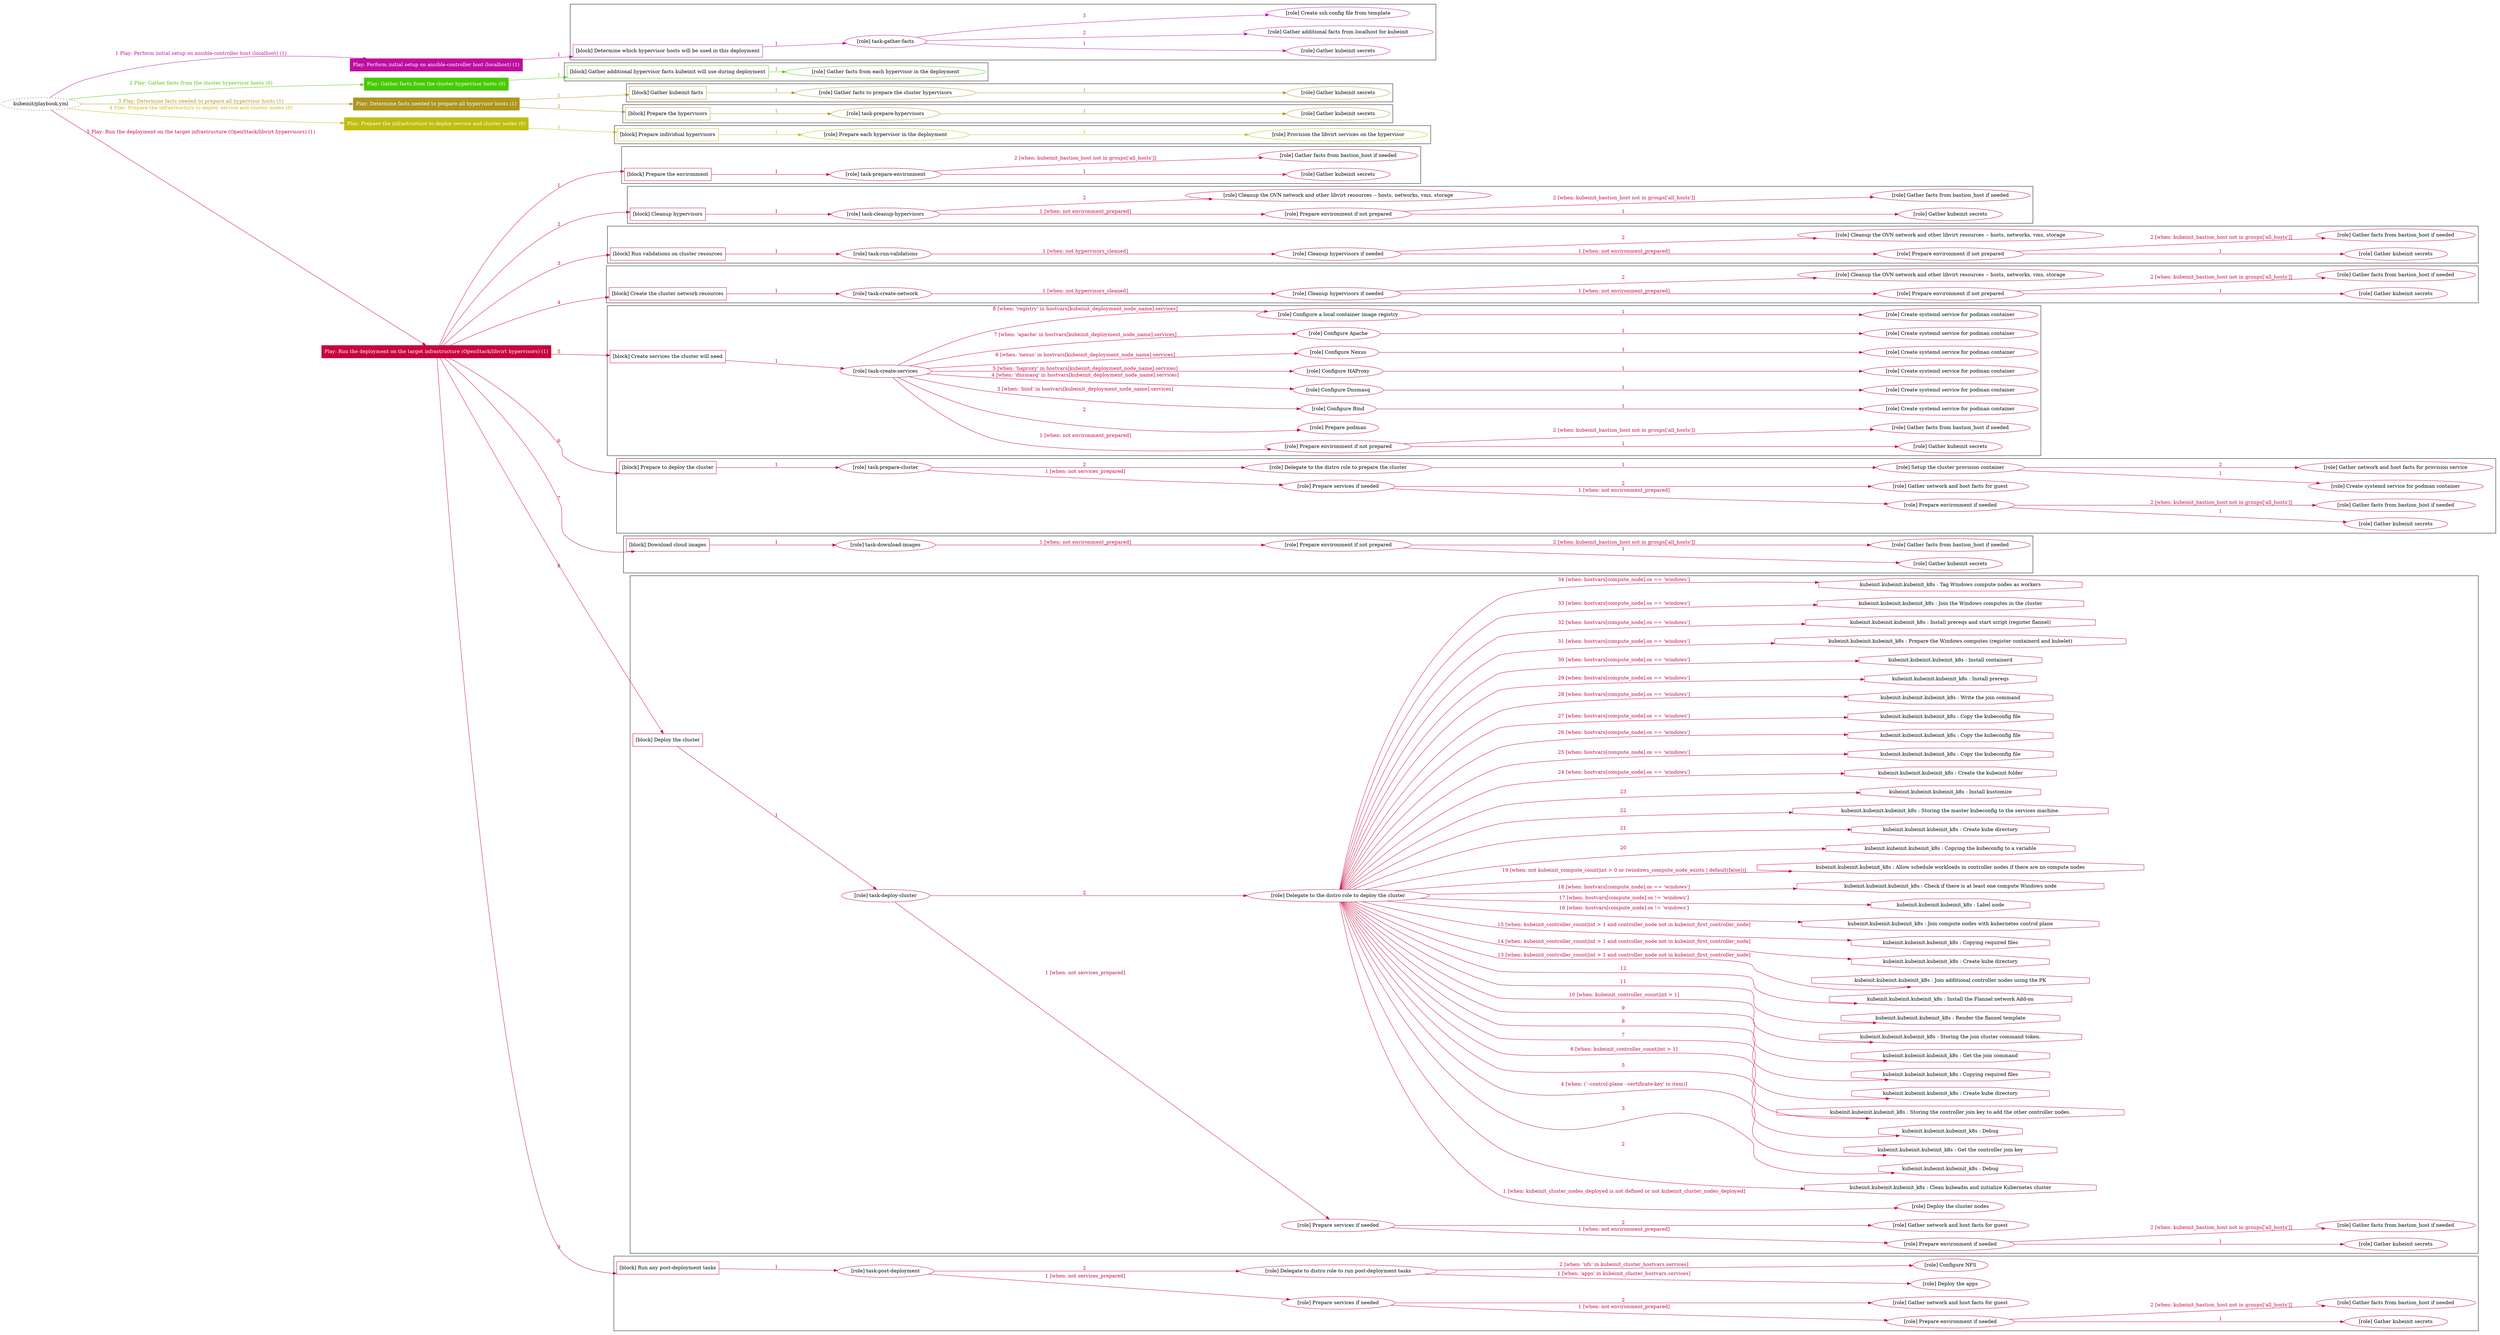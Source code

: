 digraph {
	graph [concentrate=true ordering=in rankdir=LR ratio=fill]
	edge [esep=5 sep=10]
	"kubeinit/playbook.yml" [URL="/home/runner/work/kubeinit/kubeinit/kubeinit/playbook.yml" id=playbook_7e9d9789 style=dotted]
	"kubeinit/playbook.yml" -> play_174fb2a6 [label="1 Play: Perform initial setup on ansible-controller host (localhost) (1)" color="#bf0da0" fontcolor="#bf0da0" id=edge_play_174fb2a6 labeltooltip="1 Play: Perform initial setup on ansible-controller host (localhost) (1)" tooltip="1 Play: Perform initial setup on ansible-controller host (localhost) (1)"]
	subgraph "Play: Perform initial setup on ansible-controller host (localhost) (1)" {
		play_174fb2a6 [label="Play: Perform initial setup on ansible-controller host (localhost) (1)" URL="/home/runner/work/kubeinit/kubeinit/kubeinit/playbook.yml" color="#bf0da0" fontcolor="#ffffff" id=play_174fb2a6 shape=box style=filled tooltip=localhost]
		play_174fb2a6 -> block_7e02bf83 [label=1 color="#bf0da0" fontcolor="#bf0da0" id=edge_block_7e02bf83 labeltooltip=1 tooltip=1]
		subgraph cluster_block_7e02bf83 {
			block_7e02bf83 [label="[block] Determine which hypervisor hosts will be used in this deployment" URL="/home/runner/work/kubeinit/kubeinit/kubeinit/playbook.yml" color="#bf0da0" id=block_7e02bf83 labeltooltip="Determine which hypervisor hosts will be used in this deployment" shape=box tooltip="Determine which hypervisor hosts will be used in this deployment"]
			block_7e02bf83 -> role_c7c8ac6f [label="1 " color="#bf0da0" fontcolor="#bf0da0" id=edge_role_c7c8ac6f labeltooltip="1 " tooltip="1 "]
			subgraph "task-gather-facts" {
				role_c7c8ac6f [label="[role] task-gather-facts" URL="/home/runner/work/kubeinit/kubeinit/kubeinit/playbook.yml" color="#bf0da0" id=role_c7c8ac6f tooltip="task-gather-facts"]
				role_c7c8ac6f -> role_f4f56c08 [label="1 " color="#bf0da0" fontcolor="#bf0da0" id=edge_role_f4f56c08 labeltooltip="1 " tooltip="1 "]
				subgraph "Gather kubeinit secrets" {
					role_f4f56c08 [label="[role] Gather kubeinit secrets" URL="/home/runner/.ansible/collections/ansible_collections/kubeinit/kubeinit/roles/kubeinit_prepare/tasks/build_hypervisors_group.yml" color="#bf0da0" id=role_f4f56c08 tooltip="Gather kubeinit secrets"]
				}
				role_c7c8ac6f -> role_ff384824 [label="2 " color="#bf0da0" fontcolor="#bf0da0" id=edge_role_ff384824 labeltooltip="2 " tooltip="2 "]
				subgraph "Gather additional facts from localhost for kubeinit" {
					role_ff384824 [label="[role] Gather additional facts from localhost for kubeinit" URL="/home/runner/.ansible/collections/ansible_collections/kubeinit/kubeinit/roles/kubeinit_prepare/tasks/build_hypervisors_group.yml" color="#bf0da0" id=role_ff384824 tooltip="Gather additional facts from localhost for kubeinit"]
				}
				role_c7c8ac6f -> role_c8de13ae [label="3 " color="#bf0da0" fontcolor="#bf0da0" id=edge_role_c8de13ae labeltooltip="3 " tooltip="3 "]
				subgraph "Create ssh config file from template" {
					role_c8de13ae [label="[role] Create ssh config file from template" URL="/home/runner/.ansible/collections/ansible_collections/kubeinit/kubeinit/roles/kubeinit_prepare/tasks/build_hypervisors_group.yml" color="#bf0da0" id=role_c8de13ae tooltip="Create ssh config file from template"]
				}
			}
		}
	}
	"kubeinit/playbook.yml" -> play_750e5257 [label="2 Play: Gather facts from the cluster hypervisor hosts (0)" color="#48c903" fontcolor="#48c903" id=edge_play_750e5257 labeltooltip="2 Play: Gather facts from the cluster hypervisor hosts (0)" tooltip="2 Play: Gather facts from the cluster hypervisor hosts (0)"]
	subgraph "Play: Gather facts from the cluster hypervisor hosts (0)" {
		play_750e5257 [label="Play: Gather facts from the cluster hypervisor hosts (0)" URL="/home/runner/work/kubeinit/kubeinit/kubeinit/playbook.yml" color="#48c903" fontcolor="#ffffff" id=play_750e5257 shape=box style=filled tooltip="Play: Gather facts from the cluster hypervisor hosts (0)"]
		play_750e5257 -> block_80b0c8e7 [label=1 color="#48c903" fontcolor="#48c903" id=edge_block_80b0c8e7 labeltooltip=1 tooltip=1]
		subgraph cluster_block_80b0c8e7 {
			block_80b0c8e7 [label="[block] Gather additional hypervisor facts kubeinit will use during deployment" URL="/home/runner/work/kubeinit/kubeinit/kubeinit/playbook.yml" color="#48c903" id=block_80b0c8e7 labeltooltip="Gather additional hypervisor facts kubeinit will use during deployment" shape=box tooltip="Gather additional hypervisor facts kubeinit will use during deployment"]
			block_80b0c8e7 -> role_47f1b59f [label="1 " color="#48c903" fontcolor="#48c903" id=edge_role_47f1b59f labeltooltip="1 " tooltip="1 "]
			subgraph "Gather facts from each hypervisor in the deployment" {
				role_47f1b59f [label="[role] Gather facts from each hypervisor in the deployment" URL="/home/runner/work/kubeinit/kubeinit/kubeinit/playbook.yml" color="#48c903" id=role_47f1b59f tooltip="Gather facts from each hypervisor in the deployment"]
			}
		}
	}
	"kubeinit/playbook.yml" -> play_f1dcb64f [label="3 Play: Determine facts needed to prepare all hypervisor hosts (1)" color="#ad961f" fontcolor="#ad961f" id=edge_play_f1dcb64f labeltooltip="3 Play: Determine facts needed to prepare all hypervisor hosts (1)" tooltip="3 Play: Determine facts needed to prepare all hypervisor hosts (1)"]
	subgraph "Play: Determine facts needed to prepare all hypervisor hosts (1)" {
		play_f1dcb64f [label="Play: Determine facts needed to prepare all hypervisor hosts (1)" URL="/home/runner/work/kubeinit/kubeinit/kubeinit/playbook.yml" color="#ad961f" fontcolor="#ffffff" id=play_f1dcb64f shape=box style=filled tooltip=localhost]
		play_f1dcb64f -> block_7bd38d67 [label=1 color="#ad961f" fontcolor="#ad961f" id=edge_block_7bd38d67 labeltooltip=1 tooltip=1]
		subgraph cluster_block_7bd38d67 {
			block_7bd38d67 [label="[block] Gather kubeinit facts" URL="/home/runner/work/kubeinit/kubeinit/kubeinit/playbook.yml" color="#ad961f" id=block_7bd38d67 labeltooltip="Gather kubeinit facts" shape=box tooltip="Gather kubeinit facts"]
			block_7bd38d67 -> role_9c4521f3 [label="1 " color="#ad961f" fontcolor="#ad961f" id=edge_role_9c4521f3 labeltooltip="1 " tooltip="1 "]
			subgraph "Gather facts to prepare the cluster hypervisors" {
				role_9c4521f3 [label="[role] Gather facts to prepare the cluster hypervisors" URL="/home/runner/work/kubeinit/kubeinit/kubeinit/playbook.yml" color="#ad961f" id=role_9c4521f3 tooltip="Gather facts to prepare the cluster hypervisors"]
				role_9c4521f3 -> role_4ccad4f9 [label="1 " color="#ad961f" fontcolor="#ad961f" id=edge_role_4ccad4f9 labeltooltip="1 " tooltip="1 "]
				subgraph "Gather kubeinit secrets" {
					role_4ccad4f9 [label="[role] Gather kubeinit secrets" URL="/home/runner/.ansible/collections/ansible_collections/kubeinit/kubeinit/roles/kubeinit_prepare/tasks/gather_kubeinit_facts.yml" color="#ad961f" id=role_4ccad4f9 tooltip="Gather kubeinit secrets"]
				}
			}
		}
		play_f1dcb64f -> block_2a0cce30 [label=2 color="#ad961f" fontcolor="#ad961f" id=edge_block_2a0cce30 labeltooltip=2 tooltip=2]
		subgraph cluster_block_2a0cce30 {
			block_2a0cce30 [label="[block] Prepare the hypervisors" URL="/home/runner/work/kubeinit/kubeinit/kubeinit/playbook.yml" color="#ad961f" id=block_2a0cce30 labeltooltip="Prepare the hypervisors" shape=box tooltip="Prepare the hypervisors"]
			block_2a0cce30 -> role_5e501304 [label="1 " color="#ad961f" fontcolor="#ad961f" id=edge_role_5e501304 labeltooltip="1 " tooltip="1 "]
			subgraph "task-prepare-hypervisors" {
				role_5e501304 [label="[role] task-prepare-hypervisors" URL="/home/runner/work/kubeinit/kubeinit/kubeinit/playbook.yml" color="#ad961f" id=role_5e501304 tooltip="task-prepare-hypervisors"]
				role_5e501304 -> role_5f8bd6be [label="1 " color="#ad961f" fontcolor="#ad961f" id=edge_role_5f8bd6be labeltooltip="1 " tooltip="1 "]
				subgraph "Gather kubeinit secrets" {
					role_5f8bd6be [label="[role] Gather kubeinit secrets" URL="/home/runner/.ansible/collections/ansible_collections/kubeinit/kubeinit/roles/kubeinit_prepare/tasks/gather_kubeinit_facts.yml" color="#ad961f" id=role_5f8bd6be tooltip="Gather kubeinit secrets"]
				}
			}
		}
	}
	"kubeinit/playbook.yml" -> play_233974c0 [label="4 Play: Prepare the infrastructure to deploy service and cluster nodes (0)" color="#bfbd0d" fontcolor="#bfbd0d" id=edge_play_233974c0 labeltooltip="4 Play: Prepare the infrastructure to deploy service and cluster nodes (0)" tooltip="4 Play: Prepare the infrastructure to deploy service and cluster nodes (0)"]
	subgraph "Play: Prepare the infrastructure to deploy service and cluster nodes (0)" {
		play_233974c0 [label="Play: Prepare the infrastructure to deploy service and cluster nodes (0)" URL="/home/runner/work/kubeinit/kubeinit/kubeinit/playbook.yml" color="#bfbd0d" fontcolor="#ffffff" id=play_233974c0 shape=box style=filled tooltip="Play: Prepare the infrastructure to deploy service and cluster nodes (0)"]
		play_233974c0 -> block_4a2c4393 [label=1 color="#bfbd0d" fontcolor="#bfbd0d" id=edge_block_4a2c4393 labeltooltip=1 tooltip=1]
		subgraph cluster_block_4a2c4393 {
			block_4a2c4393 [label="[block] Prepare individual hypervisors" URL="/home/runner/work/kubeinit/kubeinit/kubeinit/playbook.yml" color="#bfbd0d" id=block_4a2c4393 labeltooltip="Prepare individual hypervisors" shape=box tooltip="Prepare individual hypervisors"]
			block_4a2c4393 -> role_d3dddb65 [label="1 " color="#bfbd0d" fontcolor="#bfbd0d" id=edge_role_d3dddb65 labeltooltip="1 " tooltip="1 "]
			subgraph "Prepare each hypervisor in the deployment" {
				role_d3dddb65 [label="[role] Prepare each hypervisor in the deployment" URL="/home/runner/work/kubeinit/kubeinit/kubeinit/playbook.yml" color="#bfbd0d" id=role_d3dddb65 tooltip="Prepare each hypervisor in the deployment"]
				role_d3dddb65 -> role_9ad51ec3 [label="1 " color="#bfbd0d" fontcolor="#bfbd0d" id=edge_role_9ad51ec3 labeltooltip="1 " tooltip="1 "]
				subgraph "Provision the libvirt services on the hypervisor" {
					role_9ad51ec3 [label="[role] Provision the libvirt services on the hypervisor" URL="/home/runner/.ansible/collections/ansible_collections/kubeinit/kubeinit/roles/kubeinit_prepare/tasks/prepare_hypervisor.yml" color="#bfbd0d" id=role_9ad51ec3 tooltip="Provision the libvirt services on the hypervisor"]
				}
			}
		}
	}
	"kubeinit/playbook.yml" -> play_efa7832f [label="5 Play: Run the deployment on the target infrastructure (OpenStack/libvirt hypervisors) (1)" color="#c9033c" fontcolor="#c9033c" id=edge_play_efa7832f labeltooltip="5 Play: Run the deployment on the target infrastructure (OpenStack/libvirt hypervisors) (1)" tooltip="5 Play: Run the deployment on the target infrastructure (OpenStack/libvirt hypervisors) (1)"]
	subgraph "Play: Run the deployment on the target infrastructure (OpenStack/libvirt hypervisors) (1)" {
		play_efa7832f [label="Play: Run the deployment on the target infrastructure (OpenStack/libvirt hypervisors) (1)" URL="/home/runner/work/kubeinit/kubeinit/kubeinit/playbook.yml" color="#c9033c" fontcolor="#ffffff" id=play_efa7832f shape=box style=filled tooltip=localhost]
		play_efa7832f -> block_9522e431 [label=1 color="#c9033c" fontcolor="#c9033c" id=edge_block_9522e431 labeltooltip=1 tooltip=1]
		subgraph cluster_block_9522e431 {
			block_9522e431 [label="[block] Prepare the environment" URL="/home/runner/work/kubeinit/kubeinit/kubeinit/playbook.yml" color="#c9033c" id=block_9522e431 labeltooltip="Prepare the environment" shape=box tooltip="Prepare the environment"]
			block_9522e431 -> role_df63b7a7 [label="1 " color="#c9033c" fontcolor="#c9033c" id=edge_role_df63b7a7 labeltooltip="1 " tooltip="1 "]
			subgraph "task-prepare-environment" {
				role_df63b7a7 [label="[role] task-prepare-environment" URL="/home/runner/work/kubeinit/kubeinit/kubeinit/playbook.yml" color="#c9033c" id=role_df63b7a7 tooltip="task-prepare-environment"]
				role_df63b7a7 -> role_06152b92 [label="1 " color="#c9033c" fontcolor="#c9033c" id=edge_role_06152b92 labeltooltip="1 " tooltip="1 "]
				subgraph "Gather kubeinit secrets" {
					role_06152b92 [label="[role] Gather kubeinit secrets" URL="/home/runner/.ansible/collections/ansible_collections/kubeinit/kubeinit/roles/kubeinit_prepare/tasks/gather_kubeinit_facts.yml" color="#c9033c" id=role_06152b92 tooltip="Gather kubeinit secrets"]
				}
				role_df63b7a7 -> role_329a165c [label="2 [when: kubeinit_bastion_host not in groups['all_hosts']]" color="#c9033c" fontcolor="#c9033c" id=edge_role_329a165c labeltooltip="2 [when: kubeinit_bastion_host not in groups['all_hosts']]" tooltip="2 [when: kubeinit_bastion_host not in groups['all_hosts']]"]
				subgraph "Gather facts from bastion_host if needed" {
					role_329a165c [label="[role] Gather facts from bastion_host if needed" URL="/home/runner/.ansible/collections/ansible_collections/kubeinit/kubeinit/roles/kubeinit_prepare/tasks/main.yml" color="#c9033c" id=role_329a165c tooltip="Gather facts from bastion_host if needed"]
				}
			}
		}
		play_efa7832f -> block_dac730ff [label=2 color="#c9033c" fontcolor="#c9033c" id=edge_block_dac730ff labeltooltip=2 tooltip=2]
		subgraph cluster_block_dac730ff {
			block_dac730ff [label="[block] Cleanup hypervisors" URL="/home/runner/work/kubeinit/kubeinit/kubeinit/playbook.yml" color="#c9033c" id=block_dac730ff labeltooltip="Cleanup hypervisors" shape=box tooltip="Cleanup hypervisors"]
			block_dac730ff -> role_0994fa5d [label="1 " color="#c9033c" fontcolor="#c9033c" id=edge_role_0994fa5d labeltooltip="1 " tooltip="1 "]
			subgraph "task-cleanup-hypervisors" {
				role_0994fa5d [label="[role] task-cleanup-hypervisors" URL="/home/runner/work/kubeinit/kubeinit/kubeinit/playbook.yml" color="#c9033c" id=role_0994fa5d tooltip="task-cleanup-hypervisors"]
				role_0994fa5d -> role_f7261858 [label="1 [when: not environment_prepared]" color="#c9033c" fontcolor="#c9033c" id=edge_role_f7261858 labeltooltip="1 [when: not environment_prepared]" tooltip="1 [when: not environment_prepared]"]
				subgraph "Prepare environment if not prepared" {
					role_f7261858 [label="[role] Prepare environment if not prepared" URL="/home/runner/.ansible/collections/ansible_collections/kubeinit/kubeinit/roles/kubeinit_libvirt/tasks/cleanup_hypervisors.yml" color="#c9033c" id=role_f7261858 tooltip="Prepare environment if not prepared"]
					role_f7261858 -> role_d60e198d [label="1 " color="#c9033c" fontcolor="#c9033c" id=edge_role_d60e198d labeltooltip="1 " tooltip="1 "]
					subgraph "Gather kubeinit secrets" {
						role_d60e198d [label="[role] Gather kubeinit secrets" URL="/home/runner/.ansible/collections/ansible_collections/kubeinit/kubeinit/roles/kubeinit_prepare/tasks/gather_kubeinit_facts.yml" color="#c9033c" id=role_d60e198d tooltip="Gather kubeinit secrets"]
					}
					role_f7261858 -> role_08cc007f [label="2 [when: kubeinit_bastion_host not in groups['all_hosts']]" color="#c9033c" fontcolor="#c9033c" id=edge_role_08cc007f labeltooltip="2 [when: kubeinit_bastion_host not in groups['all_hosts']]" tooltip="2 [when: kubeinit_bastion_host not in groups['all_hosts']]"]
					subgraph "Gather facts from bastion_host if needed" {
						role_08cc007f [label="[role] Gather facts from bastion_host if needed" URL="/home/runner/.ansible/collections/ansible_collections/kubeinit/kubeinit/roles/kubeinit_prepare/tasks/main.yml" color="#c9033c" id=role_08cc007f tooltip="Gather facts from bastion_host if needed"]
					}
				}
				role_0994fa5d -> role_4906dcb2 [label="2 " color="#c9033c" fontcolor="#c9033c" id=edge_role_4906dcb2 labeltooltip="2 " tooltip="2 "]
				subgraph "Cleanup the OVN network and other libvirt resources -- hosts, networks, vms, storage" {
					role_4906dcb2 [label="[role] Cleanup the OVN network and other libvirt resources -- hosts, networks, vms, storage" URL="/home/runner/.ansible/collections/ansible_collections/kubeinit/kubeinit/roles/kubeinit_libvirt/tasks/cleanup_hypervisors.yml" color="#c9033c" id=role_4906dcb2 tooltip="Cleanup the OVN network and other libvirt resources -- hosts, networks, vms, storage"]
				}
			}
		}
		play_efa7832f -> block_3562f76c [label=3 color="#c9033c" fontcolor="#c9033c" id=edge_block_3562f76c labeltooltip=3 tooltip=3]
		subgraph cluster_block_3562f76c {
			block_3562f76c [label="[block] Run validations on cluster resources" URL="/home/runner/work/kubeinit/kubeinit/kubeinit/playbook.yml" color="#c9033c" id=block_3562f76c labeltooltip="Run validations on cluster resources" shape=box tooltip="Run validations on cluster resources"]
			block_3562f76c -> role_edeec5e4 [label="1 " color="#c9033c" fontcolor="#c9033c" id=edge_role_edeec5e4 labeltooltip="1 " tooltip="1 "]
			subgraph "task-run-validations" {
				role_edeec5e4 [label="[role] task-run-validations" URL="/home/runner/work/kubeinit/kubeinit/kubeinit/playbook.yml" color="#c9033c" id=role_edeec5e4 tooltip="task-run-validations"]
				role_edeec5e4 -> role_0ea97fe3 [label="1 [when: not hypervisors_cleaned]" color="#c9033c" fontcolor="#c9033c" id=edge_role_0ea97fe3 labeltooltip="1 [when: not hypervisors_cleaned]" tooltip="1 [when: not hypervisors_cleaned]"]
				subgraph "Cleanup hypervisors if needed" {
					role_0ea97fe3 [label="[role] Cleanup hypervisors if needed" URL="/home/runner/.ansible/collections/ansible_collections/kubeinit/kubeinit/roles/kubeinit_validations/tasks/main.yml" color="#c9033c" id=role_0ea97fe3 tooltip="Cleanup hypervisors if needed"]
					role_0ea97fe3 -> role_ccff48b5 [label="1 [when: not environment_prepared]" color="#c9033c" fontcolor="#c9033c" id=edge_role_ccff48b5 labeltooltip="1 [when: not environment_prepared]" tooltip="1 [when: not environment_prepared]"]
					subgraph "Prepare environment if not prepared" {
						role_ccff48b5 [label="[role] Prepare environment if not prepared" URL="/home/runner/.ansible/collections/ansible_collections/kubeinit/kubeinit/roles/kubeinit_libvirt/tasks/cleanup_hypervisors.yml" color="#c9033c" id=role_ccff48b5 tooltip="Prepare environment if not prepared"]
						role_ccff48b5 -> role_4a1cfae5 [label="1 " color="#c9033c" fontcolor="#c9033c" id=edge_role_4a1cfae5 labeltooltip="1 " tooltip="1 "]
						subgraph "Gather kubeinit secrets" {
							role_4a1cfae5 [label="[role] Gather kubeinit secrets" URL="/home/runner/.ansible/collections/ansible_collections/kubeinit/kubeinit/roles/kubeinit_prepare/tasks/gather_kubeinit_facts.yml" color="#c9033c" id=role_4a1cfae5 tooltip="Gather kubeinit secrets"]
						}
						role_ccff48b5 -> role_83a982ac [label="2 [when: kubeinit_bastion_host not in groups['all_hosts']]" color="#c9033c" fontcolor="#c9033c" id=edge_role_83a982ac labeltooltip="2 [when: kubeinit_bastion_host not in groups['all_hosts']]" tooltip="2 [when: kubeinit_bastion_host not in groups['all_hosts']]"]
						subgraph "Gather facts from bastion_host if needed" {
							role_83a982ac [label="[role] Gather facts from bastion_host if needed" URL="/home/runner/.ansible/collections/ansible_collections/kubeinit/kubeinit/roles/kubeinit_prepare/tasks/main.yml" color="#c9033c" id=role_83a982ac tooltip="Gather facts from bastion_host if needed"]
						}
					}
					role_0ea97fe3 -> role_64db416c [label="2 " color="#c9033c" fontcolor="#c9033c" id=edge_role_64db416c labeltooltip="2 " tooltip="2 "]
					subgraph "Cleanup the OVN network and other libvirt resources -- hosts, networks, vms, storage" {
						role_64db416c [label="[role] Cleanup the OVN network and other libvirt resources -- hosts, networks, vms, storage" URL="/home/runner/.ansible/collections/ansible_collections/kubeinit/kubeinit/roles/kubeinit_libvirt/tasks/cleanup_hypervisors.yml" color="#c9033c" id=role_64db416c tooltip="Cleanup the OVN network and other libvirt resources -- hosts, networks, vms, storage"]
					}
				}
			}
		}
		play_efa7832f -> block_2e6ecd38 [label=4 color="#c9033c" fontcolor="#c9033c" id=edge_block_2e6ecd38 labeltooltip=4 tooltip=4]
		subgraph cluster_block_2e6ecd38 {
			block_2e6ecd38 [label="[block] Create the cluster network resources" URL="/home/runner/work/kubeinit/kubeinit/kubeinit/playbook.yml" color="#c9033c" id=block_2e6ecd38 labeltooltip="Create the cluster network resources" shape=box tooltip="Create the cluster network resources"]
			block_2e6ecd38 -> role_115f6004 [label="1 " color="#c9033c" fontcolor="#c9033c" id=edge_role_115f6004 labeltooltip="1 " tooltip="1 "]
			subgraph "task-create-network" {
				role_115f6004 [label="[role] task-create-network" URL="/home/runner/work/kubeinit/kubeinit/kubeinit/playbook.yml" color="#c9033c" id=role_115f6004 tooltip="task-create-network"]
				role_115f6004 -> role_78fb8d12 [label="1 [when: not hypervisors_cleaned]" color="#c9033c" fontcolor="#c9033c" id=edge_role_78fb8d12 labeltooltip="1 [when: not hypervisors_cleaned]" tooltip="1 [when: not hypervisors_cleaned]"]
				subgraph "Cleanup hypervisors if needed" {
					role_78fb8d12 [label="[role] Cleanup hypervisors if needed" URL="/home/runner/.ansible/collections/ansible_collections/kubeinit/kubeinit/roles/kubeinit_libvirt/tasks/create_network.yml" color="#c9033c" id=role_78fb8d12 tooltip="Cleanup hypervisors if needed"]
					role_78fb8d12 -> role_b175c915 [label="1 [when: not environment_prepared]" color="#c9033c" fontcolor="#c9033c" id=edge_role_b175c915 labeltooltip="1 [when: not environment_prepared]" tooltip="1 [when: not environment_prepared]"]
					subgraph "Prepare environment if not prepared" {
						role_b175c915 [label="[role] Prepare environment if not prepared" URL="/home/runner/.ansible/collections/ansible_collections/kubeinit/kubeinit/roles/kubeinit_libvirt/tasks/cleanup_hypervisors.yml" color="#c9033c" id=role_b175c915 tooltip="Prepare environment if not prepared"]
						role_b175c915 -> role_1e0c32e1 [label="1 " color="#c9033c" fontcolor="#c9033c" id=edge_role_1e0c32e1 labeltooltip="1 " tooltip="1 "]
						subgraph "Gather kubeinit secrets" {
							role_1e0c32e1 [label="[role] Gather kubeinit secrets" URL="/home/runner/.ansible/collections/ansible_collections/kubeinit/kubeinit/roles/kubeinit_prepare/tasks/gather_kubeinit_facts.yml" color="#c9033c" id=role_1e0c32e1 tooltip="Gather kubeinit secrets"]
						}
						role_b175c915 -> role_8990230d [label="2 [when: kubeinit_bastion_host not in groups['all_hosts']]" color="#c9033c" fontcolor="#c9033c" id=edge_role_8990230d labeltooltip="2 [when: kubeinit_bastion_host not in groups['all_hosts']]" tooltip="2 [when: kubeinit_bastion_host not in groups['all_hosts']]"]
						subgraph "Gather facts from bastion_host if needed" {
							role_8990230d [label="[role] Gather facts from bastion_host if needed" URL="/home/runner/.ansible/collections/ansible_collections/kubeinit/kubeinit/roles/kubeinit_prepare/tasks/main.yml" color="#c9033c" id=role_8990230d tooltip="Gather facts from bastion_host if needed"]
						}
					}
					role_78fb8d12 -> role_a81c7765 [label="2 " color="#c9033c" fontcolor="#c9033c" id=edge_role_a81c7765 labeltooltip="2 " tooltip="2 "]
					subgraph "Cleanup the OVN network and other libvirt resources -- hosts, networks, vms, storage" {
						role_a81c7765 [label="[role] Cleanup the OVN network and other libvirt resources -- hosts, networks, vms, storage" URL="/home/runner/.ansible/collections/ansible_collections/kubeinit/kubeinit/roles/kubeinit_libvirt/tasks/cleanup_hypervisors.yml" color="#c9033c" id=role_a81c7765 tooltip="Cleanup the OVN network and other libvirt resources -- hosts, networks, vms, storage"]
					}
				}
			}
		}
		play_efa7832f -> block_f55d7d23 [label=5 color="#c9033c" fontcolor="#c9033c" id=edge_block_f55d7d23 labeltooltip=5 tooltip=5]
		subgraph cluster_block_f55d7d23 {
			block_f55d7d23 [label="[block] Create services the cluster will need" URL="/home/runner/work/kubeinit/kubeinit/kubeinit/playbook.yml" color="#c9033c" id=block_f55d7d23 labeltooltip="Create services the cluster will need" shape=box tooltip="Create services the cluster will need"]
			block_f55d7d23 -> role_bd6d0a90 [label="1 " color="#c9033c" fontcolor="#c9033c" id=edge_role_bd6d0a90 labeltooltip="1 " tooltip="1 "]
			subgraph "task-create-services" {
				role_bd6d0a90 [label="[role] task-create-services" URL="/home/runner/work/kubeinit/kubeinit/kubeinit/playbook.yml" color="#c9033c" id=role_bd6d0a90 tooltip="task-create-services"]
				role_bd6d0a90 -> role_fb1dab12 [label="1 [when: not environment_prepared]" color="#c9033c" fontcolor="#c9033c" id=edge_role_fb1dab12 labeltooltip="1 [when: not environment_prepared]" tooltip="1 [when: not environment_prepared]"]
				subgraph "Prepare environment if not prepared" {
					role_fb1dab12 [label="[role] Prepare environment if not prepared" URL="/home/runner/.ansible/collections/ansible_collections/kubeinit/kubeinit/roles/kubeinit_services/tasks/main.yml" color="#c9033c" id=role_fb1dab12 tooltip="Prepare environment if not prepared"]
					role_fb1dab12 -> role_508a3cb6 [label="1 " color="#c9033c" fontcolor="#c9033c" id=edge_role_508a3cb6 labeltooltip="1 " tooltip="1 "]
					subgraph "Gather kubeinit secrets" {
						role_508a3cb6 [label="[role] Gather kubeinit secrets" URL="/home/runner/.ansible/collections/ansible_collections/kubeinit/kubeinit/roles/kubeinit_prepare/tasks/gather_kubeinit_facts.yml" color="#c9033c" id=role_508a3cb6 tooltip="Gather kubeinit secrets"]
					}
					role_fb1dab12 -> role_b6a5e441 [label="2 [when: kubeinit_bastion_host not in groups['all_hosts']]" color="#c9033c" fontcolor="#c9033c" id=edge_role_b6a5e441 labeltooltip="2 [when: kubeinit_bastion_host not in groups['all_hosts']]" tooltip="2 [when: kubeinit_bastion_host not in groups['all_hosts']]"]
					subgraph "Gather facts from bastion_host if needed" {
						role_b6a5e441 [label="[role] Gather facts from bastion_host if needed" URL="/home/runner/.ansible/collections/ansible_collections/kubeinit/kubeinit/roles/kubeinit_prepare/tasks/main.yml" color="#c9033c" id=role_b6a5e441 tooltip="Gather facts from bastion_host if needed"]
					}
				}
				role_bd6d0a90 -> role_2a9d63e1 [label="2 " color="#c9033c" fontcolor="#c9033c" id=edge_role_2a9d63e1 labeltooltip="2 " tooltip="2 "]
				subgraph "Prepare podman" {
					role_2a9d63e1 [label="[role] Prepare podman" URL="/home/runner/.ansible/collections/ansible_collections/kubeinit/kubeinit/roles/kubeinit_services/tasks/00_create_service_pod.yml" color="#c9033c" id=role_2a9d63e1 tooltip="Prepare podman"]
				}
				role_bd6d0a90 -> role_bdc2e9a3 [label="3 [when: 'bind' in hostvars[kubeinit_deployment_node_name].services]" color="#c9033c" fontcolor="#c9033c" id=edge_role_bdc2e9a3 labeltooltip="3 [when: 'bind' in hostvars[kubeinit_deployment_node_name].services]" tooltip="3 [when: 'bind' in hostvars[kubeinit_deployment_node_name].services]"]
				subgraph "Configure Bind" {
					role_bdc2e9a3 [label="[role] Configure Bind" URL="/home/runner/.ansible/collections/ansible_collections/kubeinit/kubeinit/roles/kubeinit_services/tasks/start_services_containers.yml" color="#c9033c" id=role_bdc2e9a3 tooltip="Configure Bind"]
					role_bdc2e9a3 -> role_b595e4e0 [label="1 " color="#c9033c" fontcolor="#c9033c" id=edge_role_b595e4e0 labeltooltip="1 " tooltip="1 "]
					subgraph "Create systemd service for podman container" {
						role_b595e4e0 [label="[role] Create systemd service for podman container" URL="/home/runner/.ansible/collections/ansible_collections/kubeinit/kubeinit/roles/kubeinit_bind/tasks/main.yml" color="#c9033c" id=role_b595e4e0 tooltip="Create systemd service for podman container"]
					}
				}
				role_bd6d0a90 -> role_2f3b075c [label="4 [when: 'dnsmasq' in hostvars[kubeinit_deployment_node_name].services]" color="#c9033c" fontcolor="#c9033c" id=edge_role_2f3b075c labeltooltip="4 [when: 'dnsmasq' in hostvars[kubeinit_deployment_node_name].services]" tooltip="4 [when: 'dnsmasq' in hostvars[kubeinit_deployment_node_name].services]"]
				subgraph "Configure Dnsmasq" {
					role_2f3b075c [label="[role] Configure Dnsmasq" URL="/home/runner/.ansible/collections/ansible_collections/kubeinit/kubeinit/roles/kubeinit_services/tasks/start_services_containers.yml" color="#c9033c" id=role_2f3b075c tooltip="Configure Dnsmasq"]
					role_2f3b075c -> role_2d103f95 [label="1 " color="#c9033c" fontcolor="#c9033c" id=edge_role_2d103f95 labeltooltip="1 " tooltip="1 "]
					subgraph "Create systemd service for podman container" {
						role_2d103f95 [label="[role] Create systemd service for podman container" URL="/home/runner/.ansible/collections/ansible_collections/kubeinit/kubeinit/roles/kubeinit_dnsmasq/tasks/main.yml" color="#c9033c" id=role_2d103f95 tooltip="Create systemd service for podman container"]
					}
				}
				role_bd6d0a90 -> role_416d08bc [label="5 [when: 'haproxy' in hostvars[kubeinit_deployment_node_name].services]" color="#c9033c" fontcolor="#c9033c" id=edge_role_416d08bc labeltooltip="5 [when: 'haproxy' in hostvars[kubeinit_deployment_node_name].services]" tooltip="5 [when: 'haproxy' in hostvars[kubeinit_deployment_node_name].services]"]
				subgraph "Configure HAProxy" {
					role_416d08bc [label="[role] Configure HAProxy" URL="/home/runner/.ansible/collections/ansible_collections/kubeinit/kubeinit/roles/kubeinit_services/tasks/start_services_containers.yml" color="#c9033c" id=role_416d08bc tooltip="Configure HAProxy"]
					role_416d08bc -> role_447032cb [label="1 " color="#c9033c" fontcolor="#c9033c" id=edge_role_447032cb labeltooltip="1 " tooltip="1 "]
					subgraph "Create systemd service for podman container" {
						role_447032cb [label="[role] Create systemd service for podman container" URL="/home/runner/.ansible/collections/ansible_collections/kubeinit/kubeinit/roles/kubeinit_haproxy/tasks/main.yml" color="#c9033c" id=role_447032cb tooltip="Create systemd service for podman container"]
					}
				}
				role_bd6d0a90 -> role_0a0debf8 [label="6 [when: 'nexus' in hostvars[kubeinit_deployment_node_name].services]" color="#c9033c" fontcolor="#c9033c" id=edge_role_0a0debf8 labeltooltip="6 [when: 'nexus' in hostvars[kubeinit_deployment_node_name].services]" tooltip="6 [when: 'nexus' in hostvars[kubeinit_deployment_node_name].services]"]
				subgraph "Configure Nexus" {
					role_0a0debf8 [label="[role] Configure Nexus" URL="/home/runner/.ansible/collections/ansible_collections/kubeinit/kubeinit/roles/kubeinit_services/tasks/start_services_containers.yml" color="#c9033c" id=role_0a0debf8 tooltip="Configure Nexus"]
					role_0a0debf8 -> role_df964411 [label="1 " color="#c9033c" fontcolor="#c9033c" id=edge_role_df964411 labeltooltip="1 " tooltip="1 "]
					subgraph "Create systemd service for podman container" {
						role_df964411 [label="[role] Create systemd service for podman container" URL="/home/runner/.ansible/collections/ansible_collections/kubeinit/kubeinit/roles/kubeinit_nexus/tasks/main.yml" color="#c9033c" id=role_df964411 tooltip="Create systemd service for podman container"]
					}
				}
				role_bd6d0a90 -> role_d4bbaaec [label="7 [when: 'apache' in hostvars[kubeinit_deployment_node_name].services]" color="#c9033c" fontcolor="#c9033c" id=edge_role_d4bbaaec labeltooltip="7 [when: 'apache' in hostvars[kubeinit_deployment_node_name].services]" tooltip="7 [when: 'apache' in hostvars[kubeinit_deployment_node_name].services]"]
				subgraph "Configure Apache" {
					role_d4bbaaec [label="[role] Configure Apache" URL="/home/runner/.ansible/collections/ansible_collections/kubeinit/kubeinit/roles/kubeinit_services/tasks/start_services_containers.yml" color="#c9033c" id=role_d4bbaaec tooltip="Configure Apache"]
					role_d4bbaaec -> role_8d84c2e0 [label="1 " color="#c9033c" fontcolor="#c9033c" id=edge_role_8d84c2e0 labeltooltip="1 " tooltip="1 "]
					subgraph "Create systemd service for podman container" {
						role_8d84c2e0 [label="[role] Create systemd service for podman container" URL="/home/runner/.ansible/collections/ansible_collections/kubeinit/kubeinit/roles/kubeinit_apache/tasks/main.yml" color="#c9033c" id=role_8d84c2e0 tooltip="Create systemd service for podman container"]
					}
				}
				role_bd6d0a90 -> role_46e1a7bc [label="8 [when: 'registry' in hostvars[kubeinit_deployment_node_name].services]" color="#c9033c" fontcolor="#c9033c" id=edge_role_46e1a7bc labeltooltip="8 [when: 'registry' in hostvars[kubeinit_deployment_node_name].services]" tooltip="8 [when: 'registry' in hostvars[kubeinit_deployment_node_name].services]"]
				subgraph "Configure a local container image registry" {
					role_46e1a7bc [label="[role] Configure a local container image registry" URL="/home/runner/.ansible/collections/ansible_collections/kubeinit/kubeinit/roles/kubeinit_services/tasks/start_services_containers.yml" color="#c9033c" id=role_46e1a7bc tooltip="Configure a local container image registry"]
					role_46e1a7bc -> role_fb4a8d7a [label="1 " color="#c9033c" fontcolor="#c9033c" id=edge_role_fb4a8d7a labeltooltip="1 " tooltip="1 "]
					subgraph "Create systemd service for podman container" {
						role_fb4a8d7a [label="[role] Create systemd service for podman container" URL="/home/runner/.ansible/collections/ansible_collections/kubeinit/kubeinit/roles/kubeinit_registry/tasks/main.yml" color="#c9033c" id=role_fb4a8d7a tooltip="Create systemd service for podman container"]
					}
				}
			}
		}
		play_efa7832f -> block_3a901223 [label=6 color="#c9033c" fontcolor="#c9033c" id=edge_block_3a901223 labeltooltip=6 tooltip=6]
		subgraph cluster_block_3a901223 {
			block_3a901223 [label="[block] Prepare to deploy the cluster" URL="/home/runner/work/kubeinit/kubeinit/kubeinit/playbook.yml" color="#c9033c" id=block_3a901223 labeltooltip="Prepare to deploy the cluster" shape=box tooltip="Prepare to deploy the cluster"]
			block_3a901223 -> role_1cb5ccb9 [label="1 " color="#c9033c" fontcolor="#c9033c" id=edge_role_1cb5ccb9 labeltooltip="1 " tooltip="1 "]
			subgraph "task-prepare-cluster" {
				role_1cb5ccb9 [label="[role] task-prepare-cluster" URL="/home/runner/work/kubeinit/kubeinit/kubeinit/playbook.yml" color="#c9033c" id=role_1cb5ccb9 tooltip="task-prepare-cluster"]
				role_1cb5ccb9 -> role_0357278b [label="1 [when: not services_prepared]" color="#c9033c" fontcolor="#c9033c" id=edge_role_0357278b labeltooltip="1 [when: not services_prepared]" tooltip="1 [when: not services_prepared]"]
				subgraph "Prepare services if needed" {
					role_0357278b [label="[role] Prepare services if needed" URL="/home/runner/.ansible/collections/ansible_collections/kubeinit/kubeinit/roles/kubeinit_prepare/tasks/prepare_cluster.yml" color="#c9033c" id=role_0357278b tooltip="Prepare services if needed"]
					role_0357278b -> role_c25fba23 [label="1 [when: not environment_prepared]" color="#c9033c" fontcolor="#c9033c" id=edge_role_c25fba23 labeltooltip="1 [when: not environment_prepared]" tooltip="1 [when: not environment_prepared]"]
					subgraph "Prepare environment if needed" {
						role_c25fba23 [label="[role] Prepare environment if needed" URL="/home/runner/.ansible/collections/ansible_collections/kubeinit/kubeinit/roles/kubeinit_services/tasks/prepare_services.yml" color="#c9033c" id=role_c25fba23 tooltip="Prepare environment if needed"]
						role_c25fba23 -> role_ef8ad191 [label="1 " color="#c9033c" fontcolor="#c9033c" id=edge_role_ef8ad191 labeltooltip="1 " tooltip="1 "]
						subgraph "Gather kubeinit secrets" {
							role_ef8ad191 [label="[role] Gather kubeinit secrets" URL="/home/runner/.ansible/collections/ansible_collections/kubeinit/kubeinit/roles/kubeinit_prepare/tasks/gather_kubeinit_facts.yml" color="#c9033c" id=role_ef8ad191 tooltip="Gather kubeinit secrets"]
						}
						role_c25fba23 -> role_b724c1bc [label="2 [when: kubeinit_bastion_host not in groups['all_hosts']]" color="#c9033c" fontcolor="#c9033c" id=edge_role_b724c1bc labeltooltip="2 [when: kubeinit_bastion_host not in groups['all_hosts']]" tooltip="2 [when: kubeinit_bastion_host not in groups['all_hosts']]"]
						subgraph "Gather facts from bastion_host if needed" {
							role_b724c1bc [label="[role] Gather facts from bastion_host if needed" URL="/home/runner/.ansible/collections/ansible_collections/kubeinit/kubeinit/roles/kubeinit_prepare/tasks/main.yml" color="#c9033c" id=role_b724c1bc tooltip="Gather facts from bastion_host if needed"]
						}
					}
					role_0357278b -> role_5fe3124c [label="2 " color="#c9033c" fontcolor="#c9033c" id=edge_role_5fe3124c labeltooltip="2 " tooltip="2 "]
					subgraph "Gather network and host facts for guest" {
						role_5fe3124c [label="[role] Gather network and host facts for guest" URL="/home/runner/.ansible/collections/ansible_collections/kubeinit/kubeinit/roles/kubeinit_services/tasks/prepare_services.yml" color="#c9033c" id=role_5fe3124c tooltip="Gather network and host facts for guest"]
					}
				}
				role_1cb5ccb9 -> role_4299fde3 [label="2 " color="#c9033c" fontcolor="#c9033c" id=edge_role_4299fde3 labeltooltip="2 " tooltip="2 "]
				subgraph "Delegate to the distro role to prepare the cluster" {
					role_4299fde3 [label="[role] Delegate to the distro role to prepare the cluster" URL="/home/runner/.ansible/collections/ansible_collections/kubeinit/kubeinit/roles/kubeinit_prepare/tasks/prepare_cluster.yml" color="#c9033c" id=role_4299fde3 tooltip="Delegate to the distro role to prepare the cluster"]
					role_4299fde3 -> role_f446d0f0 [label="1 " color="#c9033c" fontcolor="#c9033c" id=edge_role_f446d0f0 labeltooltip="1 " tooltip="1 "]
					subgraph "Setup the cluster provision container" {
						role_f446d0f0 [label="[role] Setup the cluster provision container" URL="/home/runner/.ansible/collections/ansible_collections/kubeinit/kubeinit/roles/kubeinit_k8s/tasks/prepare_cluster.yml" color="#c9033c" id=role_f446d0f0 tooltip="Setup the cluster provision container"]
						role_f446d0f0 -> role_3d63940e [label="1 " color="#c9033c" fontcolor="#c9033c" id=edge_role_3d63940e labeltooltip="1 " tooltip="1 "]
						subgraph "Create systemd service for podman container" {
							role_3d63940e [label="[role] Create systemd service for podman container" URL="/home/runner/.ansible/collections/ansible_collections/kubeinit/kubeinit/roles/kubeinit_services/tasks/create_provision_container.yml" color="#c9033c" id=role_3d63940e tooltip="Create systemd service for podman container"]
						}
						role_f446d0f0 -> role_dc77a4c3 [label="2 " color="#c9033c" fontcolor="#c9033c" id=edge_role_dc77a4c3 labeltooltip="2 " tooltip="2 "]
						subgraph "Gather network and host facts for provision service" {
							role_dc77a4c3 [label="[role] Gather network and host facts for provision service" URL="/home/runner/.ansible/collections/ansible_collections/kubeinit/kubeinit/roles/kubeinit_services/tasks/create_provision_container.yml" color="#c9033c" id=role_dc77a4c3 tooltip="Gather network and host facts for provision service"]
						}
					}
				}
			}
		}
		play_efa7832f -> block_7f6cd945 [label=7 color="#c9033c" fontcolor="#c9033c" id=edge_block_7f6cd945 labeltooltip=7 tooltip=7]
		subgraph cluster_block_7f6cd945 {
			block_7f6cd945 [label="[block] Download cloud images" URL="/home/runner/work/kubeinit/kubeinit/kubeinit/playbook.yml" color="#c9033c" id=block_7f6cd945 labeltooltip="Download cloud images" shape=box tooltip="Download cloud images"]
			block_7f6cd945 -> role_da6b344c [label="1 " color="#c9033c" fontcolor="#c9033c" id=edge_role_da6b344c labeltooltip="1 " tooltip="1 "]
			subgraph "task-download-images" {
				role_da6b344c [label="[role] task-download-images" URL="/home/runner/work/kubeinit/kubeinit/kubeinit/playbook.yml" color="#c9033c" id=role_da6b344c tooltip="task-download-images"]
				role_da6b344c -> role_2d5d162c [label="1 [when: not environment_prepared]" color="#c9033c" fontcolor="#c9033c" id=edge_role_2d5d162c labeltooltip="1 [when: not environment_prepared]" tooltip="1 [when: not environment_prepared]"]
				subgraph "Prepare environment if not prepared" {
					role_2d5d162c [label="[role] Prepare environment if not prepared" URL="/home/runner/.ansible/collections/ansible_collections/kubeinit/kubeinit/roles/kubeinit_libvirt/tasks/download_cloud_images.yml" color="#c9033c" id=role_2d5d162c tooltip="Prepare environment if not prepared"]
					role_2d5d162c -> role_8fc55922 [label="1 " color="#c9033c" fontcolor="#c9033c" id=edge_role_8fc55922 labeltooltip="1 " tooltip="1 "]
					subgraph "Gather kubeinit secrets" {
						role_8fc55922 [label="[role] Gather kubeinit secrets" URL="/home/runner/.ansible/collections/ansible_collections/kubeinit/kubeinit/roles/kubeinit_prepare/tasks/gather_kubeinit_facts.yml" color="#c9033c" id=role_8fc55922 tooltip="Gather kubeinit secrets"]
					}
					role_2d5d162c -> role_28a9096c [label="2 [when: kubeinit_bastion_host not in groups['all_hosts']]" color="#c9033c" fontcolor="#c9033c" id=edge_role_28a9096c labeltooltip="2 [when: kubeinit_bastion_host not in groups['all_hosts']]" tooltip="2 [when: kubeinit_bastion_host not in groups['all_hosts']]"]
					subgraph "Gather facts from bastion_host if needed" {
						role_28a9096c [label="[role] Gather facts from bastion_host if needed" URL="/home/runner/.ansible/collections/ansible_collections/kubeinit/kubeinit/roles/kubeinit_prepare/tasks/main.yml" color="#c9033c" id=role_28a9096c tooltip="Gather facts from bastion_host if needed"]
					}
				}
			}
		}
		play_efa7832f -> block_04e550b1 [label=8 color="#c9033c" fontcolor="#c9033c" id=edge_block_04e550b1 labeltooltip=8 tooltip=8]
		subgraph cluster_block_04e550b1 {
			block_04e550b1 [label="[block] Deploy the cluster" URL="/home/runner/work/kubeinit/kubeinit/kubeinit/playbook.yml" color="#c9033c" id=block_04e550b1 labeltooltip="Deploy the cluster" shape=box tooltip="Deploy the cluster"]
			block_04e550b1 -> role_c373b22a [label="1 " color="#c9033c" fontcolor="#c9033c" id=edge_role_c373b22a labeltooltip="1 " tooltip="1 "]
			subgraph "task-deploy-cluster" {
				role_c373b22a [label="[role] task-deploy-cluster" URL="/home/runner/work/kubeinit/kubeinit/kubeinit/playbook.yml" color="#c9033c" id=role_c373b22a tooltip="task-deploy-cluster"]
				role_c373b22a -> role_a7a75516 [label="1 [when: not services_prepared]" color="#c9033c" fontcolor="#c9033c" id=edge_role_a7a75516 labeltooltip="1 [when: not services_prepared]" tooltip="1 [when: not services_prepared]"]
				subgraph "Prepare services if needed" {
					role_a7a75516 [label="[role] Prepare services if needed" URL="/home/runner/.ansible/collections/ansible_collections/kubeinit/kubeinit/roles/kubeinit_prepare/tasks/deploy_cluster.yml" color="#c9033c" id=role_a7a75516 tooltip="Prepare services if needed"]
					role_a7a75516 -> role_cc47ade1 [label="1 [when: not environment_prepared]" color="#c9033c" fontcolor="#c9033c" id=edge_role_cc47ade1 labeltooltip="1 [when: not environment_prepared]" tooltip="1 [when: not environment_prepared]"]
					subgraph "Prepare environment if needed" {
						role_cc47ade1 [label="[role] Prepare environment if needed" URL="/home/runner/.ansible/collections/ansible_collections/kubeinit/kubeinit/roles/kubeinit_services/tasks/prepare_services.yml" color="#c9033c" id=role_cc47ade1 tooltip="Prepare environment if needed"]
						role_cc47ade1 -> role_63c69dbe [label="1 " color="#c9033c" fontcolor="#c9033c" id=edge_role_63c69dbe labeltooltip="1 " tooltip="1 "]
						subgraph "Gather kubeinit secrets" {
							role_63c69dbe [label="[role] Gather kubeinit secrets" URL="/home/runner/.ansible/collections/ansible_collections/kubeinit/kubeinit/roles/kubeinit_prepare/tasks/gather_kubeinit_facts.yml" color="#c9033c" id=role_63c69dbe tooltip="Gather kubeinit secrets"]
						}
						role_cc47ade1 -> role_e97c3243 [label="2 [when: kubeinit_bastion_host not in groups['all_hosts']]" color="#c9033c" fontcolor="#c9033c" id=edge_role_e97c3243 labeltooltip="2 [when: kubeinit_bastion_host not in groups['all_hosts']]" tooltip="2 [when: kubeinit_bastion_host not in groups['all_hosts']]"]
						subgraph "Gather facts from bastion_host if needed" {
							role_e97c3243 [label="[role] Gather facts from bastion_host if needed" URL="/home/runner/.ansible/collections/ansible_collections/kubeinit/kubeinit/roles/kubeinit_prepare/tasks/main.yml" color="#c9033c" id=role_e97c3243 tooltip="Gather facts from bastion_host if needed"]
						}
					}
					role_a7a75516 -> role_04ce6f68 [label="2 " color="#c9033c" fontcolor="#c9033c" id=edge_role_04ce6f68 labeltooltip="2 " tooltip="2 "]
					subgraph "Gather network and host facts for guest" {
						role_04ce6f68 [label="[role] Gather network and host facts for guest" URL="/home/runner/.ansible/collections/ansible_collections/kubeinit/kubeinit/roles/kubeinit_services/tasks/prepare_services.yml" color="#c9033c" id=role_04ce6f68 tooltip="Gather network and host facts for guest"]
					}
				}
				role_c373b22a -> role_94980d08 [label="2 " color="#c9033c" fontcolor="#c9033c" id=edge_role_94980d08 labeltooltip="2 " tooltip="2 "]
				subgraph "Delegate to the distro role to deploy the cluster" {
					role_94980d08 [label="[role] Delegate to the distro role to deploy the cluster" URL="/home/runner/.ansible/collections/ansible_collections/kubeinit/kubeinit/roles/kubeinit_prepare/tasks/deploy_cluster.yml" color="#c9033c" id=role_94980d08 tooltip="Delegate to the distro role to deploy the cluster"]
					role_94980d08 -> role_1a48cffb [label="1 [when: kubeinit_cluster_nodes_deployed is not defined or not kubeinit_cluster_nodes_deployed]" color="#c9033c" fontcolor="#c9033c" id=edge_role_1a48cffb labeltooltip="1 [when: kubeinit_cluster_nodes_deployed is not defined or not kubeinit_cluster_nodes_deployed]" tooltip="1 [when: kubeinit_cluster_nodes_deployed is not defined or not kubeinit_cluster_nodes_deployed]"]
					subgraph "Deploy the cluster nodes" {
						role_1a48cffb [label="[role] Deploy the cluster nodes" URL="/home/runner/.ansible/collections/ansible_collections/kubeinit/kubeinit/roles/kubeinit_k8s/tasks/main.yml" color="#c9033c" id=role_1a48cffb tooltip="Deploy the cluster nodes"]
					}
					task_1bed53fe [label="kubeinit.kubeinit.kubeinit_k8s : Clean kubeadm and initialize Kubernetes cluster" URL="/home/runner/.ansible/collections/ansible_collections/kubeinit/kubeinit/roles/kubeinit_k8s/tasks/main.yml" color="#c9033c" id=task_1bed53fe shape=octagon tooltip="kubeinit.kubeinit.kubeinit_k8s : Clean kubeadm and initialize Kubernetes cluster"]
					role_94980d08 -> task_1bed53fe [label="2 " color="#c9033c" fontcolor="#c9033c" id=edge_task_1bed53fe labeltooltip="2 " tooltip="2 "]
					task_ade4a217 [label="kubeinit.kubeinit.kubeinit_k8s : Debug" URL="/home/runner/.ansible/collections/ansible_collections/kubeinit/kubeinit/roles/kubeinit_k8s/tasks/main.yml" color="#c9033c" id=task_ade4a217 shape=octagon tooltip="kubeinit.kubeinit.kubeinit_k8s : Debug"]
					role_94980d08 -> task_ade4a217 [label="3 " color="#c9033c" fontcolor="#c9033c" id=edge_task_ade4a217 labeltooltip="3 " tooltip="3 "]
					task_51af774f [label="kubeinit.kubeinit.kubeinit_k8s : Get the controller join key" URL="/home/runner/.ansible/collections/ansible_collections/kubeinit/kubeinit/roles/kubeinit_k8s/tasks/main.yml" color="#c9033c" id=task_51af774f shape=octagon tooltip="kubeinit.kubeinit.kubeinit_k8s : Get the controller join key"]
					role_94980d08 -> task_51af774f [label="4 [when: ('--control-plane --certificate-key' in item)]" color="#c9033c" fontcolor="#c9033c" id=edge_task_51af774f labeltooltip="4 [when: ('--control-plane --certificate-key' in item)]" tooltip="4 [when: ('--control-plane --certificate-key' in item)]"]
					task_827aac36 [label="kubeinit.kubeinit.kubeinit_k8s : Debug" URL="/home/runner/.ansible/collections/ansible_collections/kubeinit/kubeinit/roles/kubeinit_k8s/tasks/main.yml" color="#c9033c" id=task_827aac36 shape=octagon tooltip="kubeinit.kubeinit.kubeinit_k8s : Debug"]
					role_94980d08 -> task_827aac36 [label="5 " color="#c9033c" fontcolor="#c9033c" id=edge_task_827aac36 labeltooltip="5 " tooltip="5 "]
					task_6e239e35 [label="kubeinit.kubeinit.kubeinit_k8s : Storing the controller join key to add the other controller nodes." URL="/home/runner/.ansible/collections/ansible_collections/kubeinit/kubeinit/roles/kubeinit_k8s/tasks/main.yml" color="#c9033c" id=task_6e239e35 shape=octagon tooltip="kubeinit.kubeinit.kubeinit_k8s : Storing the controller join key to add the other controller nodes."]
					role_94980d08 -> task_6e239e35 [label="6 [when: kubeinit_controller_count|int > 1]" color="#c9033c" fontcolor="#c9033c" id=edge_task_6e239e35 labeltooltip="6 [when: kubeinit_controller_count|int > 1]" tooltip="6 [when: kubeinit_controller_count|int > 1]"]
					task_e4670876 [label="kubeinit.kubeinit.kubeinit_k8s : Create kube directory" URL="/home/runner/.ansible/collections/ansible_collections/kubeinit/kubeinit/roles/kubeinit_k8s/tasks/main.yml" color="#c9033c" id=task_e4670876 shape=octagon tooltip="kubeinit.kubeinit.kubeinit_k8s : Create kube directory"]
					role_94980d08 -> task_e4670876 [label="7 " color="#c9033c" fontcolor="#c9033c" id=edge_task_e4670876 labeltooltip="7 " tooltip="7 "]
					task_11e1d349 [label="kubeinit.kubeinit.kubeinit_k8s : Copying required files" URL="/home/runner/.ansible/collections/ansible_collections/kubeinit/kubeinit/roles/kubeinit_k8s/tasks/main.yml" color="#c9033c" id=task_11e1d349 shape=octagon tooltip="kubeinit.kubeinit.kubeinit_k8s : Copying required files"]
					role_94980d08 -> task_11e1d349 [label="8 " color="#c9033c" fontcolor="#c9033c" id=edge_task_11e1d349 labeltooltip="8 " tooltip="8 "]
					task_d3c0ddc8 [label="kubeinit.kubeinit.kubeinit_k8s : Get the join command" URL="/home/runner/.ansible/collections/ansible_collections/kubeinit/kubeinit/roles/kubeinit_k8s/tasks/main.yml" color="#c9033c" id=task_d3c0ddc8 shape=octagon tooltip="kubeinit.kubeinit.kubeinit_k8s : Get the join command"]
					role_94980d08 -> task_d3c0ddc8 [label="9 " color="#c9033c" fontcolor="#c9033c" id=edge_task_d3c0ddc8 labeltooltip="9 " tooltip="9 "]
					task_6e275585 [label="kubeinit.kubeinit.kubeinit_k8s : Storing the join cluster command token." URL="/home/runner/.ansible/collections/ansible_collections/kubeinit/kubeinit/roles/kubeinit_k8s/tasks/main.yml" color="#c9033c" id=task_6e275585 shape=octagon tooltip="kubeinit.kubeinit.kubeinit_k8s : Storing the join cluster command token."]
					role_94980d08 -> task_6e275585 [label="10 [when: kubeinit_controller_count|int > 1]" color="#c9033c" fontcolor="#c9033c" id=edge_task_6e275585 labeltooltip="10 [when: kubeinit_controller_count|int > 1]" tooltip="10 [when: kubeinit_controller_count|int > 1]"]
					task_c8ce991e [label="kubeinit.kubeinit.kubeinit_k8s : Render the flannel template" URL="/home/runner/.ansible/collections/ansible_collections/kubeinit/kubeinit/roles/kubeinit_k8s/tasks/main.yml" color="#c9033c" id=task_c8ce991e shape=octagon tooltip="kubeinit.kubeinit.kubeinit_k8s : Render the flannel template"]
					role_94980d08 -> task_c8ce991e [label="11 " color="#c9033c" fontcolor="#c9033c" id=edge_task_c8ce991e labeltooltip="11 " tooltip="11 "]
					task_054b262c [label="kubeinit.kubeinit.kubeinit_k8s : Install the Flannel network Add-on" URL="/home/runner/.ansible/collections/ansible_collections/kubeinit/kubeinit/roles/kubeinit_k8s/tasks/main.yml" color="#c9033c" id=task_054b262c shape=octagon tooltip="kubeinit.kubeinit.kubeinit_k8s : Install the Flannel network Add-on"]
					role_94980d08 -> task_054b262c [label="12 " color="#c9033c" fontcolor="#c9033c" id=edge_task_054b262c labeltooltip="12 " tooltip="12 "]
					task_bf56603d [label="kubeinit.kubeinit.kubeinit_k8s : Join additional controller nodes using the PK" URL="/home/runner/.ansible/collections/ansible_collections/kubeinit/kubeinit/roles/kubeinit_k8s/tasks/main.yml" color="#c9033c" id=task_bf56603d shape=octagon tooltip="kubeinit.kubeinit.kubeinit_k8s : Join additional controller nodes using the PK"]
					role_94980d08 -> task_bf56603d [label="13 [when: kubeinit_controller_count|int > 1 and controller_node not in kubeinit_first_controller_node]" color="#c9033c" fontcolor="#c9033c" id=edge_task_bf56603d labeltooltip="13 [when: kubeinit_controller_count|int > 1 and controller_node not in kubeinit_first_controller_node]" tooltip="13 [when: kubeinit_controller_count|int > 1 and controller_node not in kubeinit_first_controller_node]"]
					task_87545d1a [label="kubeinit.kubeinit.kubeinit_k8s : Create kube directory" URL="/home/runner/.ansible/collections/ansible_collections/kubeinit/kubeinit/roles/kubeinit_k8s/tasks/main.yml" color="#c9033c" id=task_87545d1a shape=octagon tooltip="kubeinit.kubeinit.kubeinit_k8s : Create kube directory"]
					role_94980d08 -> task_87545d1a [label="14 [when: kubeinit_controller_count|int > 1 and controller_node not in kubeinit_first_controller_node]" color="#c9033c" fontcolor="#c9033c" id=edge_task_87545d1a labeltooltip="14 [when: kubeinit_controller_count|int > 1 and controller_node not in kubeinit_first_controller_node]" tooltip="14 [when: kubeinit_controller_count|int > 1 and controller_node not in kubeinit_first_controller_node]"]
					task_91316c6f [label="kubeinit.kubeinit.kubeinit_k8s : Copying required files" URL="/home/runner/.ansible/collections/ansible_collections/kubeinit/kubeinit/roles/kubeinit_k8s/tasks/main.yml" color="#c9033c" id=task_91316c6f shape=octagon tooltip="kubeinit.kubeinit.kubeinit_k8s : Copying required files"]
					role_94980d08 -> task_91316c6f [label="15 [when: kubeinit_controller_count|int > 1 and controller_node not in kubeinit_first_controller_node]" color="#c9033c" fontcolor="#c9033c" id=edge_task_91316c6f labeltooltip="15 [when: kubeinit_controller_count|int > 1 and controller_node not in kubeinit_first_controller_node]" tooltip="15 [when: kubeinit_controller_count|int > 1 and controller_node not in kubeinit_first_controller_node]"]
					task_d4c0d1fe [label="kubeinit.kubeinit.kubeinit_k8s : Join compute nodes with kubernetes control plane" URL="/home/runner/.ansible/collections/ansible_collections/kubeinit/kubeinit/roles/kubeinit_k8s/tasks/main.yml" color="#c9033c" id=task_d4c0d1fe shape=octagon tooltip="kubeinit.kubeinit.kubeinit_k8s : Join compute nodes with kubernetes control plane"]
					role_94980d08 -> task_d4c0d1fe [label="16 [when: hostvars[compute_node].os != 'windows']" color="#c9033c" fontcolor="#c9033c" id=edge_task_d4c0d1fe labeltooltip="16 [when: hostvars[compute_node].os != 'windows']" tooltip="16 [when: hostvars[compute_node].os != 'windows']"]
					task_930d0c12 [label="kubeinit.kubeinit.kubeinit_k8s : Label node" URL="/home/runner/.ansible/collections/ansible_collections/kubeinit/kubeinit/roles/kubeinit_k8s/tasks/main.yml" color="#c9033c" id=task_930d0c12 shape=octagon tooltip="kubeinit.kubeinit.kubeinit_k8s : Label node"]
					role_94980d08 -> task_930d0c12 [label="17 [when: hostvars[compute_node].os != 'windows']" color="#c9033c" fontcolor="#c9033c" id=edge_task_930d0c12 labeltooltip="17 [when: hostvars[compute_node].os != 'windows']" tooltip="17 [when: hostvars[compute_node].os != 'windows']"]
					task_8b951a1c [label="kubeinit.kubeinit.kubeinit_k8s : Check if there is at least one compute Windows node" URL="/home/runner/.ansible/collections/ansible_collections/kubeinit/kubeinit/roles/kubeinit_k8s/tasks/main.yml" color="#c9033c" id=task_8b951a1c shape=octagon tooltip="kubeinit.kubeinit.kubeinit_k8s : Check if there is at least one compute Windows node"]
					role_94980d08 -> task_8b951a1c [label="18 [when: hostvars[compute_node].os == 'windows']" color="#c9033c" fontcolor="#c9033c" id=edge_task_8b951a1c labeltooltip="18 [when: hostvars[compute_node].os == 'windows']" tooltip="18 [when: hostvars[compute_node].os == 'windows']"]
					task_8b458cd2 [label="kubeinit.kubeinit.kubeinit_k8s : Allow schedule workloads in controller nodes if there are no compute nodes" URL="/home/runner/.ansible/collections/ansible_collections/kubeinit/kubeinit/roles/kubeinit_k8s/tasks/main.yml" color="#c9033c" id=task_8b458cd2 shape=octagon tooltip="kubeinit.kubeinit.kubeinit_k8s : Allow schedule workloads in controller nodes if there are no compute nodes"]
					role_94980d08 -> task_8b458cd2 [label="19 [when: not kubeinit_compute_count|int > 0 or (windows_compute_node_exists | default(false))]" color="#c9033c" fontcolor="#c9033c" id=edge_task_8b458cd2 labeltooltip="19 [when: not kubeinit_compute_count|int > 0 or (windows_compute_node_exists | default(false))]" tooltip="19 [when: not kubeinit_compute_count|int > 0 or (windows_compute_node_exists | default(false))]"]
					task_98e52e8c [label="kubeinit.kubeinit.kubeinit_k8s : Copying the kubeconfig to a variable" URL="/home/runner/.ansible/collections/ansible_collections/kubeinit/kubeinit/roles/kubeinit_k8s/tasks/main.yml" color="#c9033c" id=task_98e52e8c shape=octagon tooltip="kubeinit.kubeinit.kubeinit_k8s : Copying the kubeconfig to a variable"]
					role_94980d08 -> task_98e52e8c [label="20 " color="#c9033c" fontcolor="#c9033c" id=edge_task_98e52e8c labeltooltip="20 " tooltip="20 "]
					task_4fdbd6eb [label="kubeinit.kubeinit.kubeinit_k8s : Create kube directory" URL="/home/runner/.ansible/collections/ansible_collections/kubeinit/kubeinit/roles/kubeinit_k8s/tasks/main.yml" color="#c9033c" id=task_4fdbd6eb shape=octagon tooltip="kubeinit.kubeinit.kubeinit_k8s : Create kube directory"]
					role_94980d08 -> task_4fdbd6eb [label="21 " color="#c9033c" fontcolor="#c9033c" id=edge_task_4fdbd6eb labeltooltip="21 " tooltip="21 "]
					task_7e3f64e6 [label="kubeinit.kubeinit.kubeinit_k8s : Storing the master kubeconfig to the services machine." URL="/home/runner/.ansible/collections/ansible_collections/kubeinit/kubeinit/roles/kubeinit_k8s/tasks/main.yml" color="#c9033c" id=task_7e3f64e6 shape=octagon tooltip="kubeinit.kubeinit.kubeinit_k8s : Storing the master kubeconfig to the services machine."]
					role_94980d08 -> task_7e3f64e6 [label="22 " color="#c9033c" fontcolor="#c9033c" id=edge_task_7e3f64e6 labeltooltip="22 " tooltip="22 "]
					task_1acb53eb [label="kubeinit.kubeinit.kubeinit_k8s : Install kustomize" URL="/home/runner/.ansible/collections/ansible_collections/kubeinit/kubeinit/roles/kubeinit_k8s/tasks/main.yml" color="#c9033c" id=task_1acb53eb shape=octagon tooltip="kubeinit.kubeinit.kubeinit_k8s : Install kustomize"]
					role_94980d08 -> task_1acb53eb [label="23 " color="#c9033c" fontcolor="#c9033c" id=edge_task_1acb53eb labeltooltip="23 " tooltip="23 "]
					task_2dbc9e6a [label="kubeinit.kubeinit.kubeinit_k8s : Create the kubeinit folder" URL="/home/runner/.ansible/collections/ansible_collections/kubeinit/kubeinit/roles/kubeinit_k8s/tasks/main.yml" color="#c9033c" id=task_2dbc9e6a shape=octagon tooltip="kubeinit.kubeinit.kubeinit_k8s : Create the kubeinit folder"]
					role_94980d08 -> task_2dbc9e6a [label="24 [when: hostvars[compute_node].os == 'windows']" color="#c9033c" fontcolor="#c9033c" id=edge_task_2dbc9e6a labeltooltip="24 [when: hostvars[compute_node].os == 'windows']" tooltip="24 [when: hostvars[compute_node].os == 'windows']"]
					task_f826a1f4 [label="kubeinit.kubeinit.kubeinit_k8s : Copy the kubeconfig file" URL="/home/runner/.ansible/collections/ansible_collections/kubeinit/kubeinit/roles/kubeinit_k8s/tasks/main.yml" color="#c9033c" id=task_f826a1f4 shape=octagon tooltip="kubeinit.kubeinit.kubeinit_k8s : Copy the kubeconfig file"]
					role_94980d08 -> task_f826a1f4 [label="25 [when: hostvars[compute_node].os == 'windows']" color="#c9033c" fontcolor="#c9033c" id=edge_task_f826a1f4 labeltooltip="25 [when: hostvars[compute_node].os == 'windows']" tooltip="25 [when: hostvars[compute_node].os == 'windows']"]
					task_557b5228 [label="kubeinit.kubeinit.kubeinit_k8s : Copy the kubeconfig file" URL="/home/runner/.ansible/collections/ansible_collections/kubeinit/kubeinit/roles/kubeinit_k8s/tasks/main.yml" color="#c9033c" id=task_557b5228 shape=octagon tooltip="kubeinit.kubeinit.kubeinit_k8s : Copy the kubeconfig file"]
					role_94980d08 -> task_557b5228 [label="26 [when: hostvars[compute_node].os == 'windows']" color="#c9033c" fontcolor="#c9033c" id=edge_task_557b5228 labeltooltip="26 [when: hostvars[compute_node].os == 'windows']" tooltip="26 [when: hostvars[compute_node].os == 'windows']"]
					task_4fddb040 [label="kubeinit.kubeinit.kubeinit_k8s : Copy the kubeconfig file" URL="/home/runner/.ansible/collections/ansible_collections/kubeinit/kubeinit/roles/kubeinit_k8s/tasks/main.yml" color="#c9033c" id=task_4fddb040 shape=octagon tooltip="kubeinit.kubeinit.kubeinit_k8s : Copy the kubeconfig file"]
					role_94980d08 -> task_4fddb040 [label="27 [when: hostvars[compute_node].os == 'windows']" color="#c9033c" fontcolor="#c9033c" id=edge_task_4fddb040 labeltooltip="27 [when: hostvars[compute_node].os == 'windows']" tooltip="27 [when: hostvars[compute_node].os == 'windows']"]
					task_a2822f59 [label="kubeinit.kubeinit.kubeinit_k8s : Write the join command" URL="/home/runner/.ansible/collections/ansible_collections/kubeinit/kubeinit/roles/kubeinit_k8s/tasks/main.yml" color="#c9033c" id=task_a2822f59 shape=octagon tooltip="kubeinit.kubeinit.kubeinit_k8s : Write the join command"]
					role_94980d08 -> task_a2822f59 [label="28 [when: hostvars[compute_node].os == 'windows']" color="#c9033c" fontcolor="#c9033c" id=edge_task_a2822f59 labeltooltip="28 [when: hostvars[compute_node].os == 'windows']" tooltip="28 [when: hostvars[compute_node].os == 'windows']"]
					task_37e8fe8f [label="kubeinit.kubeinit.kubeinit_k8s : Install prereqs" URL="/home/runner/.ansible/collections/ansible_collections/kubeinit/kubeinit/roles/kubeinit_k8s/tasks/main.yml" color="#c9033c" id=task_37e8fe8f shape=octagon tooltip="kubeinit.kubeinit.kubeinit_k8s : Install prereqs"]
					role_94980d08 -> task_37e8fe8f [label="29 [when: hostvars[compute_node].os == 'windows']" color="#c9033c" fontcolor="#c9033c" id=edge_task_37e8fe8f labeltooltip="29 [when: hostvars[compute_node].os == 'windows']" tooltip="29 [when: hostvars[compute_node].os == 'windows']"]
					task_c3a81bd2 [label="kubeinit.kubeinit.kubeinit_k8s : Install containerd" URL="/home/runner/.ansible/collections/ansible_collections/kubeinit/kubeinit/roles/kubeinit_k8s/tasks/main.yml" color="#c9033c" id=task_c3a81bd2 shape=octagon tooltip="kubeinit.kubeinit.kubeinit_k8s : Install containerd"]
					role_94980d08 -> task_c3a81bd2 [label="30 [when: hostvars[compute_node].os == 'windows']" color="#c9033c" fontcolor="#c9033c" id=edge_task_c3a81bd2 labeltooltip="30 [when: hostvars[compute_node].os == 'windows']" tooltip="30 [when: hostvars[compute_node].os == 'windows']"]
					task_a3fd10b0 [label="kubeinit.kubeinit.kubeinit_k8s : Prepare the Windows computes (register containerd and kubelet)" URL="/home/runner/.ansible/collections/ansible_collections/kubeinit/kubeinit/roles/kubeinit_k8s/tasks/main.yml" color="#c9033c" id=task_a3fd10b0 shape=octagon tooltip="kubeinit.kubeinit.kubeinit_k8s : Prepare the Windows computes (register containerd and kubelet)"]
					role_94980d08 -> task_a3fd10b0 [label="31 [when: hostvars[compute_node].os == 'windows']" color="#c9033c" fontcolor="#c9033c" id=edge_task_a3fd10b0 labeltooltip="31 [when: hostvars[compute_node].os == 'windows']" tooltip="31 [when: hostvars[compute_node].os == 'windows']"]
					task_07dbf4fa [label="kubeinit.kubeinit.kubeinit_k8s : Install prereqs and start script (register flannel)" URL="/home/runner/.ansible/collections/ansible_collections/kubeinit/kubeinit/roles/kubeinit_k8s/tasks/main.yml" color="#c9033c" id=task_07dbf4fa shape=octagon tooltip="kubeinit.kubeinit.kubeinit_k8s : Install prereqs and start script (register flannel)"]
					role_94980d08 -> task_07dbf4fa [label="32 [when: hostvars[compute_node].os == 'windows']" color="#c9033c" fontcolor="#c9033c" id=edge_task_07dbf4fa labeltooltip="32 [when: hostvars[compute_node].os == 'windows']" tooltip="32 [when: hostvars[compute_node].os == 'windows']"]
					task_925bf2bf [label="kubeinit.kubeinit.kubeinit_k8s : Join the Windows computes in the cluster" URL="/home/runner/.ansible/collections/ansible_collections/kubeinit/kubeinit/roles/kubeinit_k8s/tasks/main.yml" color="#c9033c" id=task_925bf2bf shape=octagon tooltip="kubeinit.kubeinit.kubeinit_k8s : Join the Windows computes in the cluster"]
					role_94980d08 -> task_925bf2bf [label="33 [when: hostvars[compute_node].os == 'windows']" color="#c9033c" fontcolor="#c9033c" id=edge_task_925bf2bf labeltooltip="33 [when: hostvars[compute_node].os == 'windows']" tooltip="33 [when: hostvars[compute_node].os == 'windows']"]
					task_81cd93ee [label="kubeinit.kubeinit.kubeinit_k8s : Tag Windows compute nodes as workers" URL="/home/runner/.ansible/collections/ansible_collections/kubeinit/kubeinit/roles/kubeinit_k8s/tasks/main.yml" color="#c9033c" id=task_81cd93ee shape=octagon tooltip="kubeinit.kubeinit.kubeinit_k8s : Tag Windows compute nodes as workers"]
					role_94980d08 -> task_81cd93ee [label="34 [when: hostvars[compute_node].os == 'windows']" color="#c9033c" fontcolor="#c9033c" id=edge_task_81cd93ee labeltooltip="34 [when: hostvars[compute_node].os == 'windows']" tooltip="34 [when: hostvars[compute_node].os == 'windows']"]
				}
			}
		}
		play_efa7832f -> block_3996821a [label=9 color="#c9033c" fontcolor="#c9033c" id=edge_block_3996821a labeltooltip=9 tooltip=9]
		subgraph cluster_block_3996821a {
			block_3996821a [label="[block] Run any post-deployment tasks" URL="/home/runner/work/kubeinit/kubeinit/kubeinit/playbook.yml" color="#c9033c" id=block_3996821a labeltooltip="Run any post-deployment tasks" shape=box tooltip="Run any post-deployment tasks"]
			block_3996821a -> role_dbc1f9c3 [label="1 " color="#c9033c" fontcolor="#c9033c" id=edge_role_dbc1f9c3 labeltooltip="1 " tooltip="1 "]
			subgraph "task-post-deployment" {
				role_dbc1f9c3 [label="[role] task-post-deployment" URL="/home/runner/work/kubeinit/kubeinit/kubeinit/playbook.yml" color="#c9033c" id=role_dbc1f9c3 tooltip="task-post-deployment"]
				role_dbc1f9c3 -> role_eb5988e1 [label="1 [when: not services_prepared]" color="#c9033c" fontcolor="#c9033c" id=edge_role_eb5988e1 labeltooltip="1 [when: not services_prepared]" tooltip="1 [when: not services_prepared]"]
				subgraph "Prepare services if needed" {
					role_eb5988e1 [label="[role] Prepare services if needed" URL="/home/runner/.ansible/collections/ansible_collections/kubeinit/kubeinit/roles/kubeinit_prepare/tasks/post_deployment.yml" color="#c9033c" id=role_eb5988e1 tooltip="Prepare services if needed"]
					role_eb5988e1 -> role_87b66174 [label="1 [when: not environment_prepared]" color="#c9033c" fontcolor="#c9033c" id=edge_role_87b66174 labeltooltip="1 [when: not environment_prepared]" tooltip="1 [when: not environment_prepared]"]
					subgraph "Prepare environment if needed" {
						role_87b66174 [label="[role] Prepare environment if needed" URL="/home/runner/.ansible/collections/ansible_collections/kubeinit/kubeinit/roles/kubeinit_services/tasks/prepare_services.yml" color="#c9033c" id=role_87b66174 tooltip="Prepare environment if needed"]
						role_87b66174 -> role_cfb45a3d [label="1 " color="#c9033c" fontcolor="#c9033c" id=edge_role_cfb45a3d labeltooltip="1 " tooltip="1 "]
						subgraph "Gather kubeinit secrets" {
							role_cfb45a3d [label="[role] Gather kubeinit secrets" URL="/home/runner/.ansible/collections/ansible_collections/kubeinit/kubeinit/roles/kubeinit_prepare/tasks/gather_kubeinit_facts.yml" color="#c9033c" id=role_cfb45a3d tooltip="Gather kubeinit secrets"]
						}
						role_87b66174 -> role_e0b4e44a [label="2 [when: kubeinit_bastion_host not in groups['all_hosts']]" color="#c9033c" fontcolor="#c9033c" id=edge_role_e0b4e44a labeltooltip="2 [when: kubeinit_bastion_host not in groups['all_hosts']]" tooltip="2 [when: kubeinit_bastion_host not in groups['all_hosts']]"]
						subgraph "Gather facts from bastion_host if needed" {
							role_e0b4e44a [label="[role] Gather facts from bastion_host if needed" URL="/home/runner/.ansible/collections/ansible_collections/kubeinit/kubeinit/roles/kubeinit_prepare/tasks/main.yml" color="#c9033c" id=role_e0b4e44a tooltip="Gather facts from bastion_host if needed"]
						}
					}
					role_eb5988e1 -> role_a8b00f68 [label="2 " color="#c9033c" fontcolor="#c9033c" id=edge_role_a8b00f68 labeltooltip="2 " tooltip="2 "]
					subgraph "Gather network and host facts for guest" {
						role_a8b00f68 [label="[role] Gather network and host facts for guest" URL="/home/runner/.ansible/collections/ansible_collections/kubeinit/kubeinit/roles/kubeinit_services/tasks/prepare_services.yml" color="#c9033c" id=role_a8b00f68 tooltip="Gather network and host facts for guest"]
					}
				}
				role_dbc1f9c3 -> role_ca45cac2 [label="2 " color="#c9033c" fontcolor="#c9033c" id=edge_role_ca45cac2 labeltooltip="2 " tooltip="2 "]
				subgraph "Delegate to distro role to run post-deployment tasks" {
					role_ca45cac2 [label="[role] Delegate to distro role to run post-deployment tasks" URL="/home/runner/.ansible/collections/ansible_collections/kubeinit/kubeinit/roles/kubeinit_prepare/tasks/post_deployment.yml" color="#c9033c" id=role_ca45cac2 tooltip="Delegate to distro role to run post-deployment tasks"]
					role_ca45cac2 -> role_5e82329d [label="1 [when: 'apps' in kubeinit_cluster_hostvars.services]" color="#c9033c" fontcolor="#c9033c" id=edge_role_5e82329d labeltooltip="1 [when: 'apps' in kubeinit_cluster_hostvars.services]" tooltip="1 [when: 'apps' in kubeinit_cluster_hostvars.services]"]
					subgraph "Deploy the apps" {
						role_5e82329d [label="[role] Deploy the apps" URL="/home/runner/.ansible/collections/ansible_collections/kubeinit/kubeinit/roles/kubeinit_k8s/tasks/post_deployment_tasks.yml" color="#c9033c" id=role_5e82329d tooltip="Deploy the apps"]
					}
					role_ca45cac2 -> role_5f7e2b6c [label="2 [when: 'nfs' in kubeinit_cluster_hostvars.services]" color="#c9033c" fontcolor="#c9033c" id=edge_role_5f7e2b6c labeltooltip="2 [when: 'nfs' in kubeinit_cluster_hostvars.services]" tooltip="2 [when: 'nfs' in kubeinit_cluster_hostvars.services]"]
					subgraph "Configure NFS" {
						role_5f7e2b6c [label="[role] Configure NFS" URL="/home/runner/.ansible/collections/ansible_collections/kubeinit/kubeinit/roles/kubeinit_k8s/tasks/post_deployment_tasks.yml" color="#c9033c" id=role_5f7e2b6c tooltip="Configure NFS"]
					}
				}
			}
		}
	}
}
